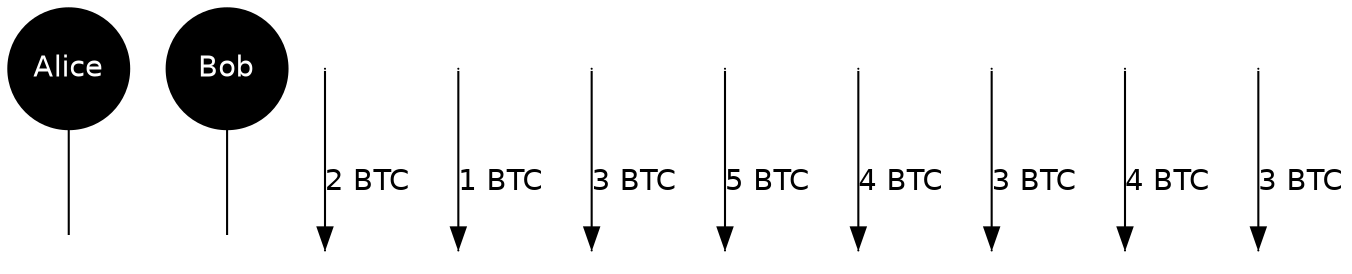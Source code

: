 digraph A {
graph [fontname = "Helvetica"];
node [fontname = "Helvetica",shape=point,width=0];
edge [fontname = "Helvetica"];

// each account timeline header node
alice_0 [label="Alice",shape=circle,width=0.8,pos="0,0.75!",color=black,fontcolor=white,style=filled,fillcolor=black];
bob_0 [label="Bob",shape=circle,width=0.8,pos="2,0.75!",color=black,fontcolor=white,style=filled,fillcolor=black];

// timeline end nodes and vertical lines
alice_end [label="12",pos="0,-4.5!",width=0.2,style=invis];
alice_0 -> alice_end [arrowhead=none];
bob_end [label="12",pos="2,-4.5!",width=0.2,style=invis];
bob_0 -> bob_end [arrowhead=none];

// visible timeline nodes
alice_1 [label="1",pos="0,-0.5!"];
alice_2 [label="2",pos="0,-1.0!"];
alice_3 [label="3",pos="0,-1.5!"];
alice_4 [label="4",pos="0,-2.0!"];
alice_5 [label="5",pos="0,-2.5!"];
alice_6 [label="6",pos="0,-3.0!"];
alice_7 [label="7",pos="0,-3.5!"];
alice_8 [label="8",pos="0,-4.0!"];

bob_1 [label="1",pos="2,-0.5!"];
bob_2 [label="2",pos="2,-1.0!"];
bob_3 [label="3",pos="2,-1.5!"];
bob_4 [label="4",pos="2,-2.0!"];
bob_5 [label="5",pos="2,-2.5!"];
bob_6 [label="6",pos="2,-3.0!"];
bob_7 [label="7",pos="2,-3.5!"];
bob_8 [label="8",pos="2,-4.0!"];

alice_1 -> bob_1 [label="2 BTC"];
bob_2 -> alice_2 [label="1 BTC"];
bob_3 -> alice_3 [label="3 BTC"];
alice_4 -> bob_4 [label="5 BTC"];
bob_5 -> alice_5 [label="4 BTC"];
alice_6 -> bob_6 [label="3 BTC"];
alice_7 -> bob_7 [label="4 BTC"];
bob_8 -> alice_8 [label="3 BTC"];
// blue arrow account transfers
//alice_1 -> a4_5 [color=blue];
}

digraph B {
graph [fontname = "Helvetica"];
node [fontname = "Helvetica",shape=point,width=0];
edge [fontname = "Helvetica"];

// each account timeline header node
alice_0 [label="Alice",shape=circle,width=0.8,pos="0,0.75!",color=black,fontcolor=white,style=filled,fillcolor=black];
bob_0 [label="Bob",shape=circle,width=0.8,pos="2,0.75!",color=black,fontcolor=white,style=filled,fillcolor=black];
ln_0 [label="LN",shape=circle,width=0.8,pos="4,0.75!",color=black,fontcolor=white,style=filled,fillcolor=black];

// timeline end nodes and vertical lines
alice_end [label="12",pos="0,-6.5!",width=0.2,style=invis];
alice_0 -> alice_end [arrowhead=none];
bob_end [label="12",pos="2,-6.5!",width=0.2,style=invis];
bob_0 -> bob_end [arrowhead=none];
ln_end [label="12",pos="4,-6.5!",width=0.2,style=invis];
ln_0 -> ln_end [arrowhead=none];

// transfer into LN
alice_a [label="1",pos="0,-0.5!"];
alice_b [label="2",pos="0,-1.0!"];
bob_a [label="1",pos="2,-0.5!"];
bob_b [label="2",pos="2,-1.0!"];
ln_a [label="1",pos="4,-0.5!"];
ln_b [label="2",pos="4,-1.0!"];
alice_a -> ln_a [label="5 BTC"];
bob_b -> ln_b [label="5 BTC"];

// visible timeline nodes
alice_1 [label="1",pos="0,-1.5!"];
alice_2 [label="2",pos="0,-2.0!"];
alice_3 [label="3",pos="0,-2.5!"];
alice_4 [label="4",pos="0,-3.0!"];
alice_5 [label="5",pos="0,-3.5!"];
alice_6 [label="6",pos="0,-4.0!"];
alice_7 [label="7",pos="0,-4.5!"];
alice_8 [label="8",pos="0,-5.0!"];

bob_1 [label="1",pos="2,-1.5!"];
bob_2 [label="2",pos="2,-2.0!"];
bob_3 [label="3",pos="2,-2.5!"];
bob_4 [label="4",pos="2,-3.0!"];
bob_5 [label="5",pos="2,-3.5!"];
bob_6 [label="6",pos="2,-4.0!"];
bob_7 [label="7",pos="2,-4.5!"];
bob_8 [label="8",pos="2,-5.0!"];

alice_1 -> bob_1 [label="2 BTC",style=dashed];
bob_2 -> alice_2 [label="1 BTC",style=dashed];
bob_3 -> alice_3 [label="3 BTC",style=dashed];
alice_4 -> bob_4 [label="5 BTC",style=dashed];
bob_5 -> alice_5 [label="4 BTC",style=dashed];
alice_6 -> bob_6 [label="3 BTC",style=dashed];
alice_7 -> bob_7 [label="2 BTC",style=dashed];
bob_8 -> alice_8 [label="3 BTC",style=dashed];

// transfer out of LN
alice_y [label="1",pos="0,-5.5!"];
alice_z [label="2",pos="0,-6.0!"];
bob_y [label="1",pos="2,-5.5!"];
bob_z [label="2",pos="2,-6.0!"];
ln_y [label="1",pos="4,-5.5!"];
ln_z [label="2",pos="4,-6.0!"];
ln_y -> alice_y [label="6 BTC"];
ln_z -> bob_z [label="4 BTC"];
}

graph C {
    graph [fontname = "Helvetica"];
    node [fontname = "Helvetica",shape=circle];
    edge [fontname = "Helvetica"];

    A [style=filled,fillcolor=lightgray];
    B [style=filled,fillcolor=lightgray];
    G [style=filled,fillcolor=lightgray];
    J [style=filled,fillcolor=lightgray];
    N [style=filled,fillcolor=lightgray];
    P [style=filled,fillcolor=lightgray];

    A -- B [penwidth=4];
    A -- C;
    B -- G [penwidth=4];
    C -- D;
    C -- F;
    D -- E;
    E -- K;
    E -- Q;
    F -- K;
    F -- G;
    G -- H;
    G -- J [penwidth=4];
    H -- I;
    I -- N;
    I -- O;
    J -- K;
    J -- M;
    J -- N [penwidth=4];
    K -- L;
    L -- M;
    L -- Q;
    M -- N;
    N -- P [penwidth=4];
    O -- P;
    P -- Q;
    B -- R;
    R -- H;

}

